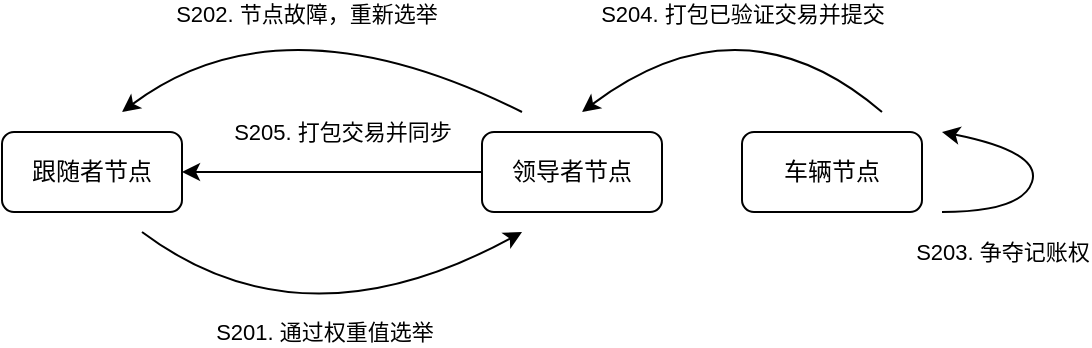<mxfile version="20.2.4" type="github">
  <diagram id="bfBJqkOqzYkWoZFU8oMP" name="第 1 页">
    <mxGraphModel dx="1204" dy="573" grid="1" gridSize="10" guides="1" tooltips="1" connect="1" arrows="1" fold="1" page="1" pageScale="1" pageWidth="827" pageHeight="1169" math="0" shadow="0">
      <root>
        <mxCell id="0" />
        <mxCell id="1" parent="0" />
        <mxCell id="fQZ0i8-J0B5SNk6mFnBJ-16" value="跟随者节点" style="rounded=1;whiteSpace=wrap;html=1;fillColor=default;" vertex="1" parent="1">
          <mxGeometry x="40" y="110" width="90" height="40" as="geometry" />
        </mxCell>
        <mxCell id="fQZ0i8-J0B5SNk6mFnBJ-27" value="" style="edgeStyle=orthogonalEdgeStyle;rounded=0;orthogonalLoop=1;jettySize=auto;html=1;" edge="1" parent="1" source="fQZ0i8-J0B5SNk6mFnBJ-17" target="fQZ0i8-J0B5SNk6mFnBJ-16">
          <mxGeometry relative="1" as="geometry" />
        </mxCell>
        <mxCell id="fQZ0i8-J0B5SNk6mFnBJ-28" value="S205. 打包交易并同步" style="edgeLabel;html=1;align=center;verticalAlign=middle;resizable=0;points=[];" vertex="1" connectable="0" parent="fQZ0i8-J0B5SNk6mFnBJ-27">
          <mxGeometry x="-0.2" relative="1" as="geometry">
            <mxPoint x="-10" y="-20" as="offset" />
          </mxGeometry>
        </mxCell>
        <mxCell id="fQZ0i8-J0B5SNk6mFnBJ-17" value="领导者节点" style="rounded=1;whiteSpace=wrap;html=1;fillColor=default;" vertex="1" parent="1">
          <mxGeometry x="280" y="110" width="90" height="40" as="geometry" />
        </mxCell>
        <mxCell id="fQZ0i8-J0B5SNk6mFnBJ-18" value="" style="curved=1;endArrow=classic;html=1;rounded=0;" edge="1" parent="1">
          <mxGeometry width="50" height="50" relative="1" as="geometry">
            <mxPoint x="110" y="160" as="sourcePoint" />
            <mxPoint x="300" y="160" as="targetPoint" />
            <Array as="points">
              <mxPoint x="190" y="220" />
            </Array>
          </mxGeometry>
        </mxCell>
        <mxCell id="fQZ0i8-J0B5SNk6mFnBJ-19" value="S201. 通过权重值选举" style="edgeLabel;html=1;align=center;verticalAlign=middle;resizable=0;points=[];" vertex="1" connectable="0" parent="fQZ0i8-J0B5SNk6mFnBJ-18">
          <mxGeometry x="0.291" y="19" relative="1" as="geometry">
            <mxPoint x="-20" y="28" as="offset" />
          </mxGeometry>
        </mxCell>
        <mxCell id="fQZ0i8-J0B5SNk6mFnBJ-20" value="" style="curved=1;endArrow=classic;html=1;rounded=0;" edge="1" parent="1">
          <mxGeometry width="50" height="50" relative="1" as="geometry">
            <mxPoint x="300" y="100" as="sourcePoint" />
            <mxPoint x="100" y="100" as="targetPoint" />
            <Array as="points">
              <mxPoint x="180" y="40" />
            </Array>
          </mxGeometry>
        </mxCell>
        <mxCell id="fQZ0i8-J0B5SNk6mFnBJ-21" value="S202. 节点故障，重新选举" style="edgeLabel;html=1;align=center;verticalAlign=middle;resizable=0;points=[];" vertex="1" connectable="0" parent="fQZ0i8-J0B5SNk6mFnBJ-20">
          <mxGeometry x="0.291" y="19" relative="1" as="geometry">
            <mxPoint x="14" y="-15" as="offset" />
          </mxGeometry>
        </mxCell>
        <mxCell id="fQZ0i8-J0B5SNk6mFnBJ-22" value="车辆节点" style="rounded=1;whiteSpace=wrap;html=1;fillColor=default;" vertex="1" parent="1">
          <mxGeometry x="410" y="110" width="90" height="40" as="geometry" />
        </mxCell>
        <mxCell id="fQZ0i8-J0B5SNk6mFnBJ-23" value="" style="curved=1;endArrow=classic;html=1;rounded=0;" edge="1" parent="1">
          <mxGeometry width="50" height="50" relative="1" as="geometry">
            <mxPoint x="480" y="100" as="sourcePoint" />
            <mxPoint x="330" y="100" as="targetPoint" />
            <Array as="points">
              <mxPoint x="410" y="40" />
            </Array>
          </mxGeometry>
        </mxCell>
        <mxCell id="fQZ0i8-J0B5SNk6mFnBJ-24" value="S204. 打包已验证交易并提交" style="edgeLabel;html=1;align=center;verticalAlign=middle;resizable=0;points=[];" vertex="1" connectable="0" parent="fQZ0i8-J0B5SNk6mFnBJ-23">
          <mxGeometry x="0.291" y="19" relative="1" as="geometry">
            <mxPoint x="14" y="-24" as="offset" />
          </mxGeometry>
        </mxCell>
        <mxCell id="fQZ0i8-J0B5SNk6mFnBJ-25" value="" style="curved=1;endArrow=classic;html=1;rounded=0;" edge="1" parent="1">
          <mxGeometry width="50" height="50" relative="1" as="geometry">
            <mxPoint x="510" y="150" as="sourcePoint" />
            <mxPoint x="510" y="110" as="targetPoint" />
            <Array as="points">
              <mxPoint x="550" y="150" />
              <mxPoint x="560" y="120" />
            </Array>
          </mxGeometry>
        </mxCell>
        <mxCell id="fQZ0i8-J0B5SNk6mFnBJ-26" value="S203. 争夺记账权" style="edgeLabel;html=1;align=center;verticalAlign=middle;resizable=0;points=[];" vertex="1" connectable="0" parent="fQZ0i8-J0B5SNk6mFnBJ-25">
          <mxGeometry x="0.291" y="19" relative="1" as="geometry">
            <mxPoint x="-9" y="33" as="offset" />
          </mxGeometry>
        </mxCell>
      </root>
    </mxGraphModel>
  </diagram>
</mxfile>

